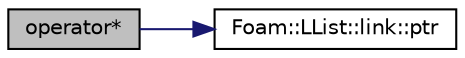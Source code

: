 digraph "operator*"
{
  bgcolor="transparent";
  edge [fontname="Helvetica",fontsize="10",labelfontname="Helvetica",labelfontsize="10"];
  node [fontname="Helvetica",fontsize="10",shape=record];
  rankdir="LR";
  Node1 [label="operator*",height=0.2,width=0.4,color="black", fillcolor="grey75", style="filled" fontcolor="black"];
  Node1 -> Node2 [color="midnightblue",fontsize="10",style="solid",fontname="Helvetica"];
  Node2 [label="Foam::LList::link::ptr",height=0.2,width=0.4,color="black",URL="$structFoam_1_1LList_1_1link.html#aa3b6e0c3f02a6128e91ecad878e6c095",tooltip="Dereference LListBase::link to obtain address of stored object. "];
}
